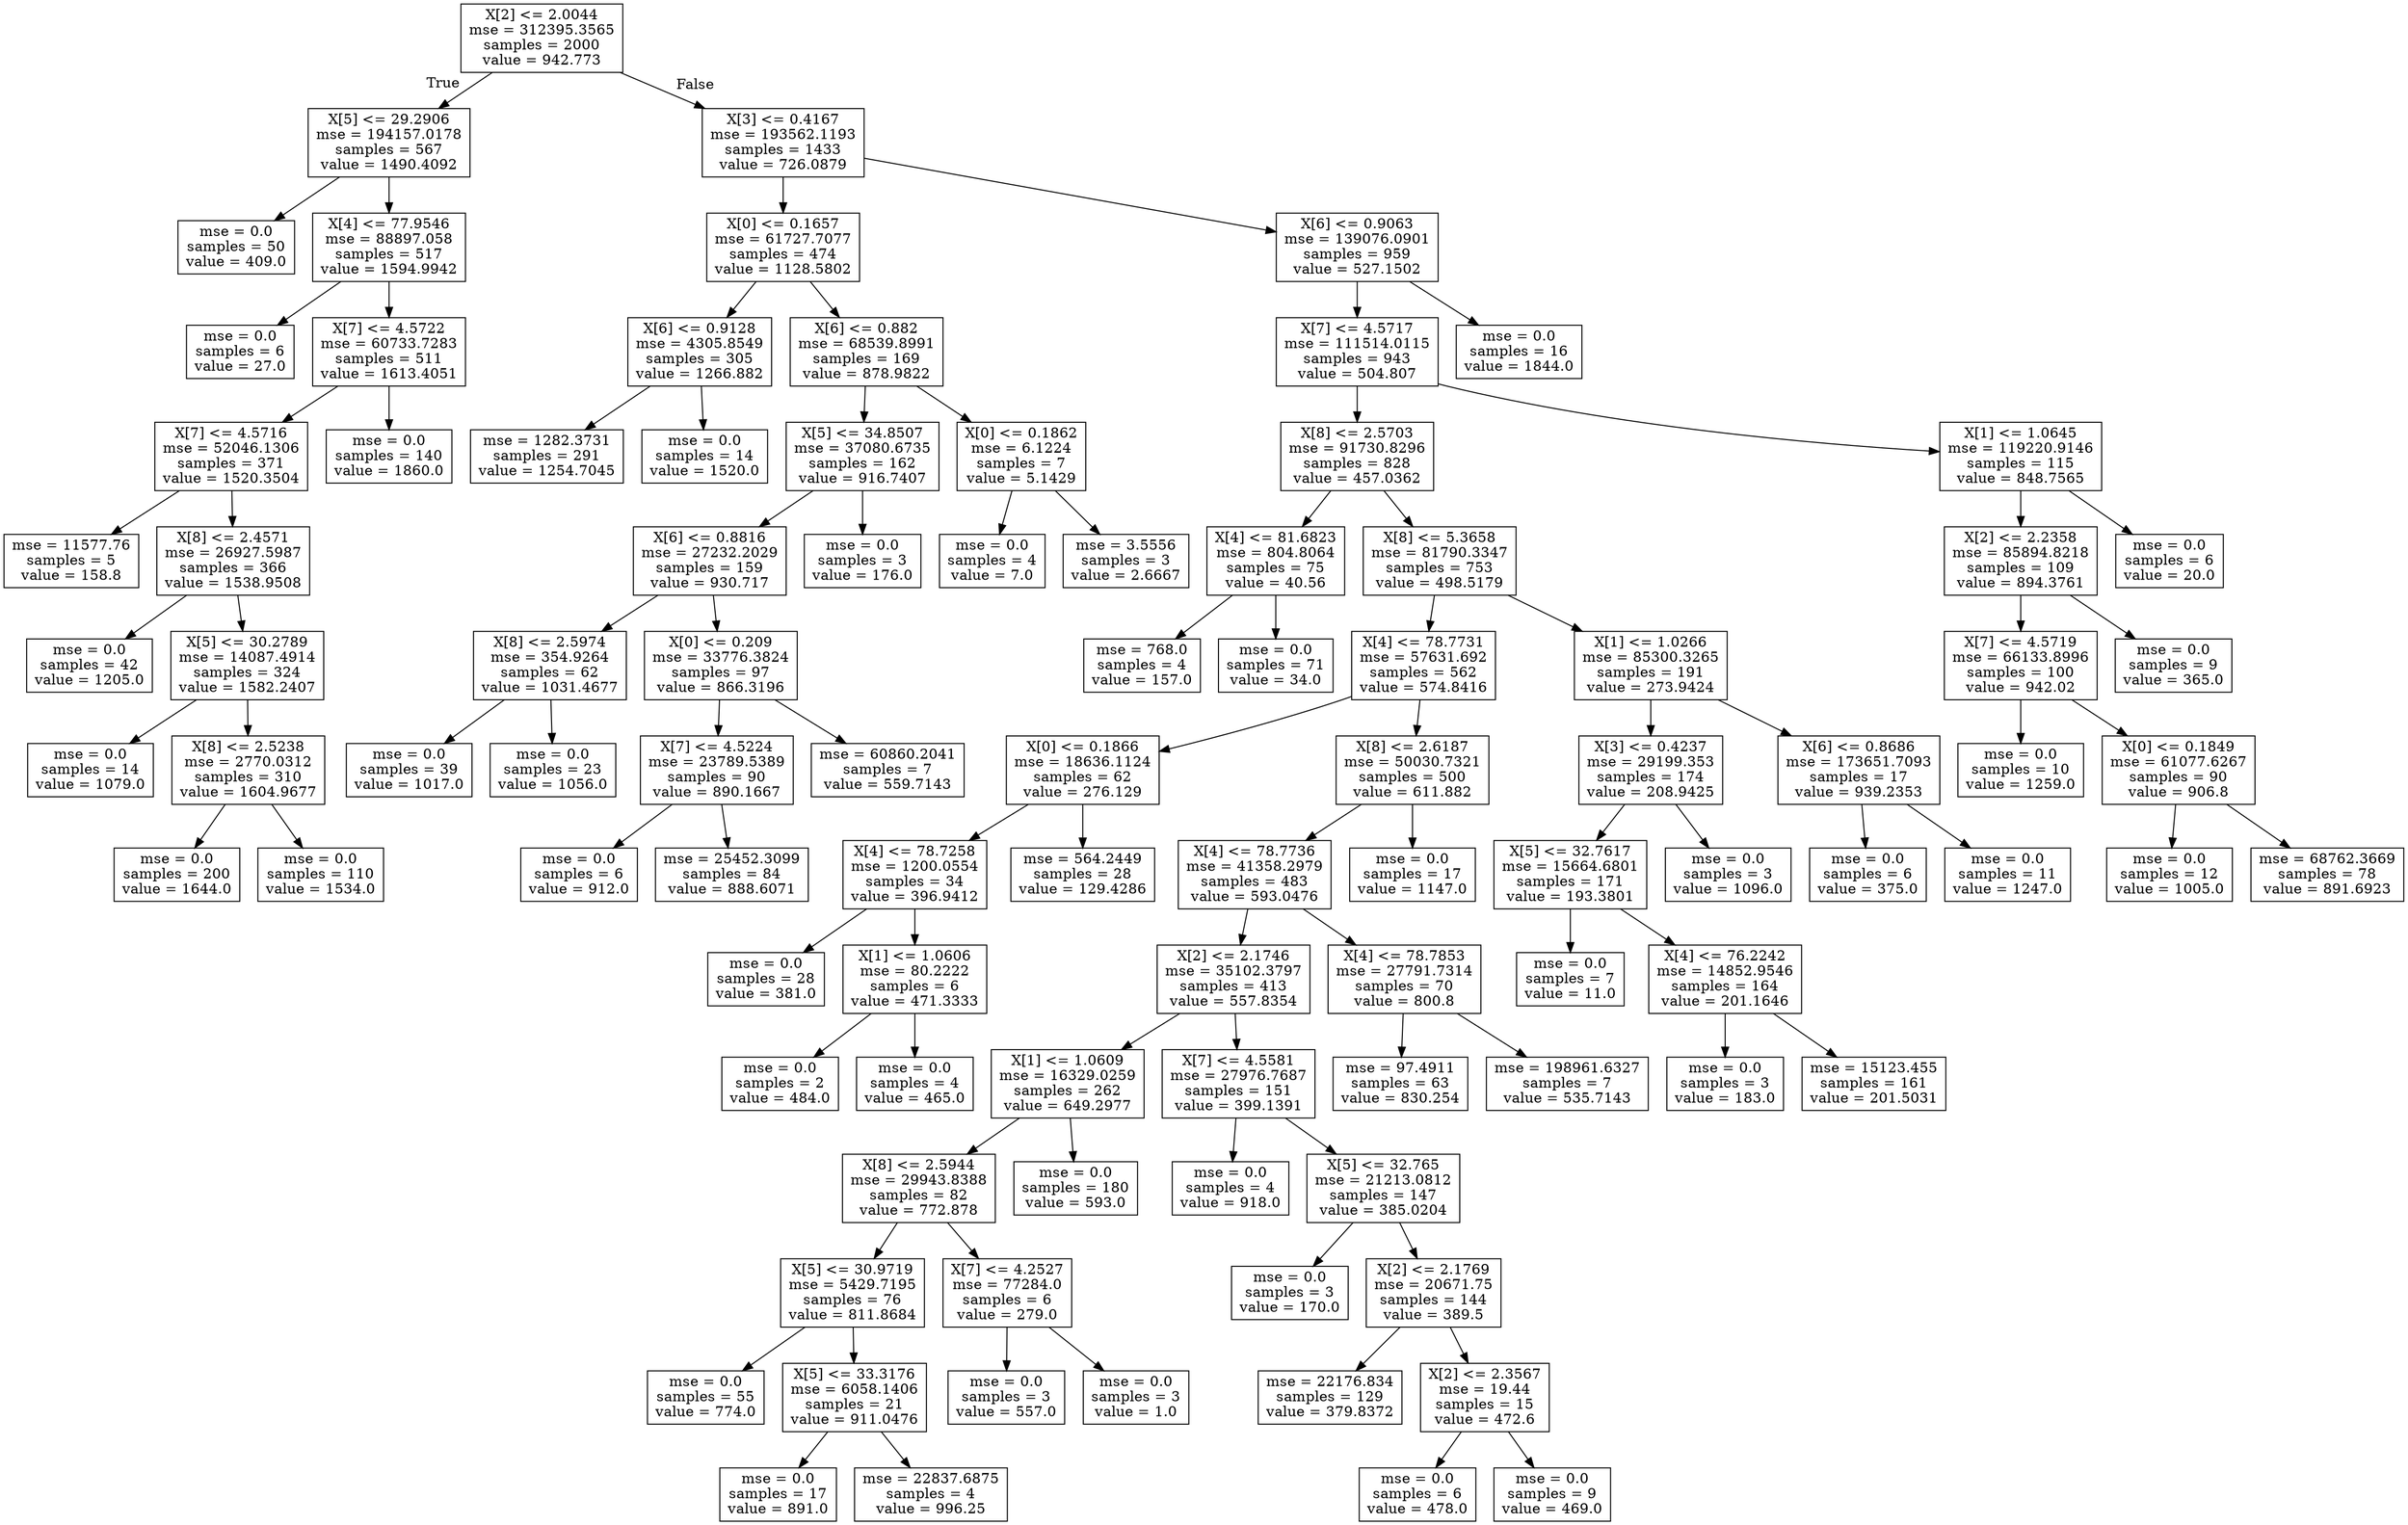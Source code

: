 digraph Tree {
node [shape=box] ;
0 [label="X[2] <= 2.0044\nmse = 312395.3565\nsamples = 2000\nvalue = 942.773"] ;
1 [label="X[5] <= 29.2906\nmse = 194157.0178\nsamples = 567\nvalue = 1490.4092"] ;
0 -> 1 [labeldistance=2.5, labelangle=45, headlabel="True"] ;
2 [label="mse = 0.0\nsamples = 50\nvalue = 409.0"] ;
1 -> 2 ;
3 [label="X[4] <= 77.9546\nmse = 88897.058\nsamples = 517\nvalue = 1594.9942"] ;
1 -> 3 ;
4 [label="mse = 0.0\nsamples = 6\nvalue = 27.0"] ;
3 -> 4 ;
5 [label="X[7] <= 4.5722\nmse = 60733.7283\nsamples = 511\nvalue = 1613.4051"] ;
3 -> 5 ;
6 [label="X[7] <= 4.5716\nmse = 52046.1306\nsamples = 371\nvalue = 1520.3504"] ;
5 -> 6 ;
7 [label="mse = 11577.76\nsamples = 5\nvalue = 158.8"] ;
6 -> 7 ;
8 [label="X[8] <= 2.4571\nmse = 26927.5987\nsamples = 366\nvalue = 1538.9508"] ;
6 -> 8 ;
9 [label="mse = 0.0\nsamples = 42\nvalue = 1205.0"] ;
8 -> 9 ;
10 [label="X[5] <= 30.2789\nmse = 14087.4914\nsamples = 324\nvalue = 1582.2407"] ;
8 -> 10 ;
11 [label="mse = 0.0\nsamples = 14\nvalue = 1079.0"] ;
10 -> 11 ;
12 [label="X[8] <= 2.5238\nmse = 2770.0312\nsamples = 310\nvalue = 1604.9677"] ;
10 -> 12 ;
13 [label="mse = 0.0\nsamples = 200\nvalue = 1644.0"] ;
12 -> 13 ;
14 [label="mse = 0.0\nsamples = 110\nvalue = 1534.0"] ;
12 -> 14 ;
15 [label="mse = 0.0\nsamples = 140\nvalue = 1860.0"] ;
5 -> 15 ;
16 [label="X[3] <= 0.4167\nmse = 193562.1193\nsamples = 1433\nvalue = 726.0879"] ;
0 -> 16 [labeldistance=2.5, labelangle=-45, headlabel="False"] ;
17 [label="X[0] <= 0.1657\nmse = 61727.7077\nsamples = 474\nvalue = 1128.5802"] ;
16 -> 17 ;
18 [label="X[6] <= 0.9128\nmse = 4305.8549\nsamples = 305\nvalue = 1266.882"] ;
17 -> 18 ;
19 [label="mse = 1282.3731\nsamples = 291\nvalue = 1254.7045"] ;
18 -> 19 ;
20 [label="mse = 0.0\nsamples = 14\nvalue = 1520.0"] ;
18 -> 20 ;
21 [label="X[6] <= 0.882\nmse = 68539.8991\nsamples = 169\nvalue = 878.9822"] ;
17 -> 21 ;
22 [label="X[5] <= 34.8507\nmse = 37080.6735\nsamples = 162\nvalue = 916.7407"] ;
21 -> 22 ;
23 [label="X[6] <= 0.8816\nmse = 27232.2029\nsamples = 159\nvalue = 930.717"] ;
22 -> 23 ;
24 [label="X[8] <= 2.5974\nmse = 354.9264\nsamples = 62\nvalue = 1031.4677"] ;
23 -> 24 ;
25 [label="mse = 0.0\nsamples = 39\nvalue = 1017.0"] ;
24 -> 25 ;
26 [label="mse = 0.0\nsamples = 23\nvalue = 1056.0"] ;
24 -> 26 ;
27 [label="X[0] <= 0.209\nmse = 33776.3824\nsamples = 97\nvalue = 866.3196"] ;
23 -> 27 ;
28 [label="X[7] <= 4.5224\nmse = 23789.5389\nsamples = 90\nvalue = 890.1667"] ;
27 -> 28 ;
29 [label="mse = 0.0\nsamples = 6\nvalue = 912.0"] ;
28 -> 29 ;
30 [label="mse = 25452.3099\nsamples = 84\nvalue = 888.6071"] ;
28 -> 30 ;
31 [label="mse = 60860.2041\nsamples = 7\nvalue = 559.7143"] ;
27 -> 31 ;
32 [label="mse = 0.0\nsamples = 3\nvalue = 176.0"] ;
22 -> 32 ;
33 [label="X[0] <= 0.1862\nmse = 6.1224\nsamples = 7\nvalue = 5.1429"] ;
21 -> 33 ;
34 [label="mse = 0.0\nsamples = 4\nvalue = 7.0"] ;
33 -> 34 ;
35 [label="mse = 3.5556\nsamples = 3\nvalue = 2.6667"] ;
33 -> 35 ;
36 [label="X[6] <= 0.9063\nmse = 139076.0901\nsamples = 959\nvalue = 527.1502"] ;
16 -> 36 ;
37 [label="X[7] <= 4.5717\nmse = 111514.0115\nsamples = 943\nvalue = 504.807"] ;
36 -> 37 ;
38 [label="X[8] <= 2.5703\nmse = 91730.8296\nsamples = 828\nvalue = 457.0362"] ;
37 -> 38 ;
39 [label="X[4] <= 81.6823\nmse = 804.8064\nsamples = 75\nvalue = 40.56"] ;
38 -> 39 ;
40 [label="mse = 768.0\nsamples = 4\nvalue = 157.0"] ;
39 -> 40 ;
41 [label="mse = 0.0\nsamples = 71\nvalue = 34.0"] ;
39 -> 41 ;
42 [label="X[8] <= 5.3658\nmse = 81790.3347\nsamples = 753\nvalue = 498.5179"] ;
38 -> 42 ;
43 [label="X[4] <= 78.7731\nmse = 57631.692\nsamples = 562\nvalue = 574.8416"] ;
42 -> 43 ;
44 [label="X[0] <= 0.1866\nmse = 18636.1124\nsamples = 62\nvalue = 276.129"] ;
43 -> 44 ;
45 [label="X[4] <= 78.7258\nmse = 1200.0554\nsamples = 34\nvalue = 396.9412"] ;
44 -> 45 ;
46 [label="mse = 0.0\nsamples = 28\nvalue = 381.0"] ;
45 -> 46 ;
47 [label="X[1] <= 1.0606\nmse = 80.2222\nsamples = 6\nvalue = 471.3333"] ;
45 -> 47 ;
48 [label="mse = 0.0\nsamples = 2\nvalue = 484.0"] ;
47 -> 48 ;
49 [label="mse = 0.0\nsamples = 4\nvalue = 465.0"] ;
47 -> 49 ;
50 [label="mse = 564.2449\nsamples = 28\nvalue = 129.4286"] ;
44 -> 50 ;
51 [label="X[8] <= 2.6187\nmse = 50030.7321\nsamples = 500\nvalue = 611.882"] ;
43 -> 51 ;
52 [label="X[4] <= 78.7736\nmse = 41358.2979\nsamples = 483\nvalue = 593.0476"] ;
51 -> 52 ;
53 [label="X[2] <= 2.1746\nmse = 35102.3797\nsamples = 413\nvalue = 557.8354"] ;
52 -> 53 ;
54 [label="X[1] <= 1.0609\nmse = 16329.0259\nsamples = 262\nvalue = 649.2977"] ;
53 -> 54 ;
55 [label="X[8] <= 2.5944\nmse = 29943.8388\nsamples = 82\nvalue = 772.878"] ;
54 -> 55 ;
56 [label="X[5] <= 30.9719\nmse = 5429.7195\nsamples = 76\nvalue = 811.8684"] ;
55 -> 56 ;
57 [label="mse = 0.0\nsamples = 55\nvalue = 774.0"] ;
56 -> 57 ;
58 [label="X[5] <= 33.3176\nmse = 6058.1406\nsamples = 21\nvalue = 911.0476"] ;
56 -> 58 ;
59 [label="mse = 0.0\nsamples = 17\nvalue = 891.0"] ;
58 -> 59 ;
60 [label="mse = 22837.6875\nsamples = 4\nvalue = 996.25"] ;
58 -> 60 ;
61 [label="X[7] <= 4.2527\nmse = 77284.0\nsamples = 6\nvalue = 279.0"] ;
55 -> 61 ;
62 [label="mse = 0.0\nsamples = 3\nvalue = 557.0"] ;
61 -> 62 ;
63 [label="mse = 0.0\nsamples = 3\nvalue = 1.0"] ;
61 -> 63 ;
64 [label="mse = 0.0\nsamples = 180\nvalue = 593.0"] ;
54 -> 64 ;
65 [label="X[7] <= 4.5581\nmse = 27976.7687\nsamples = 151\nvalue = 399.1391"] ;
53 -> 65 ;
66 [label="mse = 0.0\nsamples = 4\nvalue = 918.0"] ;
65 -> 66 ;
67 [label="X[5] <= 32.765\nmse = 21213.0812\nsamples = 147\nvalue = 385.0204"] ;
65 -> 67 ;
68 [label="mse = 0.0\nsamples = 3\nvalue = 170.0"] ;
67 -> 68 ;
69 [label="X[2] <= 2.1769\nmse = 20671.75\nsamples = 144\nvalue = 389.5"] ;
67 -> 69 ;
70 [label="mse = 22176.834\nsamples = 129\nvalue = 379.8372"] ;
69 -> 70 ;
71 [label="X[2] <= 2.3567\nmse = 19.44\nsamples = 15\nvalue = 472.6"] ;
69 -> 71 ;
72 [label="mse = 0.0\nsamples = 6\nvalue = 478.0"] ;
71 -> 72 ;
73 [label="mse = 0.0\nsamples = 9\nvalue = 469.0"] ;
71 -> 73 ;
74 [label="X[4] <= 78.7853\nmse = 27791.7314\nsamples = 70\nvalue = 800.8"] ;
52 -> 74 ;
75 [label="mse = 97.4911\nsamples = 63\nvalue = 830.254"] ;
74 -> 75 ;
76 [label="mse = 198961.6327\nsamples = 7\nvalue = 535.7143"] ;
74 -> 76 ;
77 [label="mse = 0.0\nsamples = 17\nvalue = 1147.0"] ;
51 -> 77 ;
78 [label="X[1] <= 1.0266\nmse = 85300.3265\nsamples = 191\nvalue = 273.9424"] ;
42 -> 78 ;
79 [label="X[3] <= 0.4237\nmse = 29199.353\nsamples = 174\nvalue = 208.9425"] ;
78 -> 79 ;
80 [label="X[5] <= 32.7617\nmse = 15664.6801\nsamples = 171\nvalue = 193.3801"] ;
79 -> 80 ;
81 [label="mse = 0.0\nsamples = 7\nvalue = 11.0"] ;
80 -> 81 ;
82 [label="X[4] <= 76.2242\nmse = 14852.9546\nsamples = 164\nvalue = 201.1646"] ;
80 -> 82 ;
83 [label="mse = 0.0\nsamples = 3\nvalue = 183.0"] ;
82 -> 83 ;
84 [label="mse = 15123.455\nsamples = 161\nvalue = 201.5031"] ;
82 -> 84 ;
85 [label="mse = 0.0\nsamples = 3\nvalue = 1096.0"] ;
79 -> 85 ;
86 [label="X[6] <= 0.8686\nmse = 173651.7093\nsamples = 17\nvalue = 939.2353"] ;
78 -> 86 ;
87 [label="mse = 0.0\nsamples = 6\nvalue = 375.0"] ;
86 -> 87 ;
88 [label="mse = 0.0\nsamples = 11\nvalue = 1247.0"] ;
86 -> 88 ;
89 [label="X[1] <= 1.0645\nmse = 119220.9146\nsamples = 115\nvalue = 848.7565"] ;
37 -> 89 ;
90 [label="X[2] <= 2.2358\nmse = 85894.8218\nsamples = 109\nvalue = 894.3761"] ;
89 -> 90 ;
91 [label="X[7] <= 4.5719\nmse = 66133.8996\nsamples = 100\nvalue = 942.02"] ;
90 -> 91 ;
92 [label="mse = 0.0\nsamples = 10\nvalue = 1259.0"] ;
91 -> 92 ;
93 [label="X[0] <= 0.1849\nmse = 61077.6267\nsamples = 90\nvalue = 906.8"] ;
91 -> 93 ;
94 [label="mse = 0.0\nsamples = 12\nvalue = 1005.0"] ;
93 -> 94 ;
95 [label="mse = 68762.3669\nsamples = 78\nvalue = 891.6923"] ;
93 -> 95 ;
96 [label="mse = 0.0\nsamples = 9\nvalue = 365.0"] ;
90 -> 96 ;
97 [label="mse = 0.0\nsamples = 6\nvalue = 20.0"] ;
89 -> 97 ;
98 [label="mse = 0.0\nsamples = 16\nvalue = 1844.0"] ;
36 -> 98 ;
}
